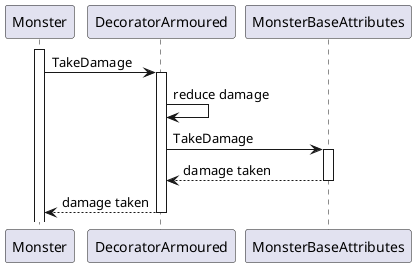 @@startuml
activate Monster
Monster->DecoratorArmoured : TakeDamage
activate DecoratorArmoured
DecoratorArmoured -> DecoratorArmoured : reduce damage
DecoratorArmoured -> MonsterBaseAttributes : TakeDamage
activate MonsterBaseAttributes
return damage taken
return damage taken
@@enduml

activate Monster2
Monster2 ->